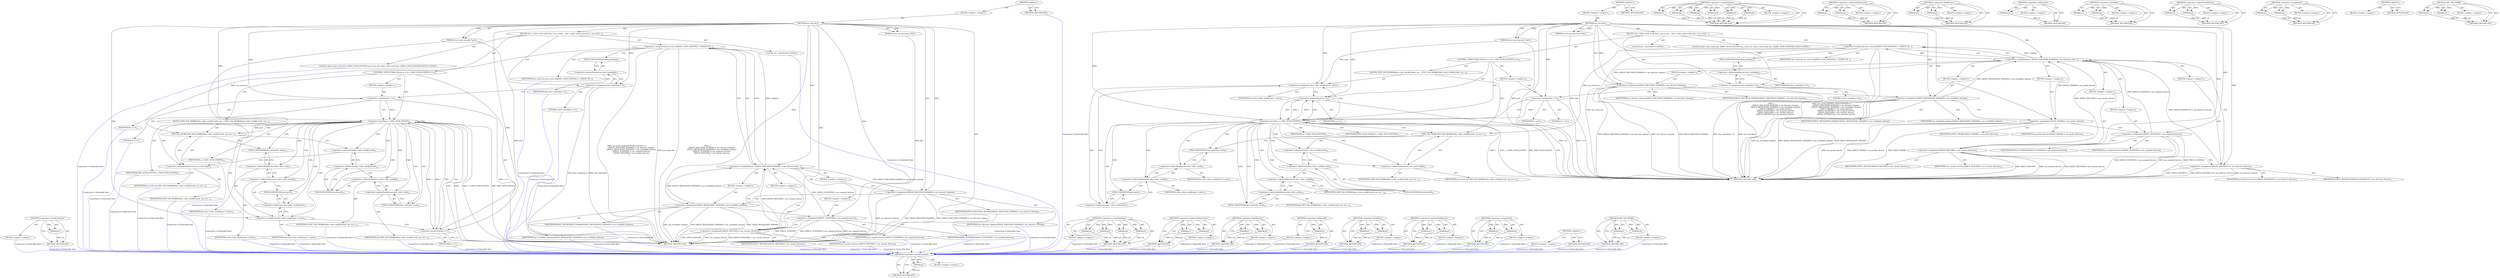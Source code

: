 digraph "INIT_SAS_WORK" {
vulnerable_127 [label=<(METHOD,&lt;operator&gt;.postIncrement)>];
vulnerable_128 [label=<(PARAM,p1)>];
vulnerable_129 [label=<(BLOCK,&lt;empty&gt;,&lt;empty&gt;)>];
vulnerable_130 [label=<(METHOD_RETURN,ANY)>];
vulnerable_6 [label=<(METHOD,&lt;global&gt;)<SUB>1</SUB>>];
vulnerable_7 [label=<(BLOCK,&lt;empty&gt;,&lt;empty&gt;)<SUB>1</SUB>>];
vulnerable_8 [label=<(METHOD,sas_init_disc)<SUB>1</SUB>>];
vulnerable_9 [label=<(PARAM,struct sas_discovery *disc)<SUB>1</SUB>>];
vulnerable_10 [label=<(PARAM,struct asd_sas_port *port)<SUB>1</SUB>>];
vulnerable_11 [label=<(BLOCK,{
	int i;

 	static const work_func_t sas_event...,{
	int i;

 	static const work_func_t sas_event...)<SUB>2</SUB>>];
vulnerable_12 [label="<(LOCAL,int i: int)<SUB>3</SUB>>"];
vulnerable_13 [label="<(LOCAL,static const work_func_t[DISC_NUM_EVENTS] sas_event_fns: static const work_func_t[DISC_NUM_EVENTS])<SUB>5</SUB>>"];
vulnerable_14 [label=<(&lt;operator&gt;.assignment,sas_event_fns[DISC_NUM_EVENTS] = {
 		[DISCE_DI...)<SUB>5</SUB>>];
vulnerable_15 [label=<(IDENTIFIER,sas_event_fns,sas_event_fns[DISC_NUM_EVENTS] = {
 		[DISCE_DI...)<SUB>5</SUB>>];
vulnerable_16 [label=<(&lt;operator&gt;.arrayInitializer,{
 		[DISCE_DISCOVER_DOMAIN] = sas_discover_dom...)<SUB>5</SUB>>];
vulnerable_17 [label=<(BLOCK,&lt;empty&gt;,&lt;empty&gt;)<SUB>6</SUB>>];
vulnerable_18 [label=<(&lt;operator&gt;.assignment,[DISCE_DISCOVER_DOMAIN] = sas_discover_domain)<SUB>6</SUB>>];
vulnerable_19 [label=<(IDENTIFIER,DISCE_DISCOVER_DOMAIN,[DISCE_DISCOVER_DOMAIN] = sas_discover_domain)<SUB>6</SUB>>];
vulnerable_20 [label=<(IDENTIFIER,sas_discover_domain,[DISCE_DISCOVER_DOMAIN] = sas_discover_domain)<SUB>6</SUB>>];
vulnerable_21 [label=<(BLOCK,&lt;empty&gt;,&lt;empty&gt;)<SUB>7</SUB>>];
vulnerable_22 [label=<(&lt;operator&gt;.assignment,[DISCE_REVALIDATE_DOMAIN] = sas_revalidate_domain)<SUB>7</SUB>>];
vulnerable_23 [label=<(IDENTIFIER,DISCE_REVALIDATE_DOMAIN,[DISCE_REVALIDATE_DOMAIN] = sas_revalidate_domain)<SUB>7</SUB>>];
vulnerable_24 [label=<(IDENTIFIER,sas_revalidate_domain,[DISCE_REVALIDATE_DOMAIN] = sas_revalidate_domain)<SUB>7</SUB>>];
vulnerable_25 [label=<(BLOCK,&lt;empty&gt;,&lt;empty&gt;)<SUB>8</SUB>>];
vulnerable_26 [label=<(&lt;operator&gt;.assignment,[DISCE_PROBE] = sas_probe_devices)<SUB>8</SUB>>];
vulnerable_27 [label=<(IDENTIFIER,DISCE_PROBE,[DISCE_PROBE] = sas_probe_devices)<SUB>8</SUB>>];
vulnerable_28 [label=<(IDENTIFIER,sas_probe_devices,[DISCE_PROBE] = sas_probe_devices)<SUB>8</SUB>>];
vulnerable_29 [label=<(BLOCK,&lt;empty&gt;,&lt;empty&gt;)<SUB>9</SUB>>];
vulnerable_30 [label=<(&lt;operator&gt;.assignment,[DISCE_SUSPEND] = sas_suspend_devices)<SUB>9</SUB>>];
vulnerable_31 [label=<(IDENTIFIER,DISCE_SUSPEND,[DISCE_SUSPEND] = sas_suspend_devices)<SUB>9</SUB>>];
vulnerable_32 [label=<(IDENTIFIER,sas_suspend_devices,[DISCE_SUSPEND] = sas_suspend_devices)<SUB>9</SUB>>];
vulnerable_33 [label=<(BLOCK,&lt;empty&gt;,&lt;empty&gt;)<SUB>10</SUB>>];
vulnerable_34 [label=<(&lt;operator&gt;.assignment,[DISCE_RESUME] = sas_resume_devices)<SUB>10</SUB>>];
vulnerable_35 [label=<(IDENTIFIER,DISCE_RESUME,[DISCE_RESUME] = sas_resume_devices)<SUB>10</SUB>>];
vulnerable_36 [label=<(IDENTIFIER,sas_resume_devices,[DISCE_RESUME] = sas_resume_devices)<SUB>10</SUB>>];
vulnerable_37 [label=<(BLOCK,&lt;empty&gt;,&lt;empty&gt;)<SUB>11</SUB>>];
vulnerable_38 [label=<(&lt;operator&gt;.assignment,[DISCE_DESTRUCT] = sas_destruct_devices)<SUB>11</SUB>>];
vulnerable_39 [label=<(IDENTIFIER,DISCE_DESTRUCT,[DISCE_DESTRUCT] = sas_destruct_devices)<SUB>11</SUB>>];
vulnerable_40 [label=<(IDENTIFIER,sas_destruct_devices,[DISCE_DESTRUCT] = sas_destruct_devices)<SUB>11</SUB>>];
vulnerable_41 [label=<(&lt;operator&gt;.assignment,disc-&gt;pending = 0)<SUB>14</SUB>>];
vulnerable_42 [label=<(&lt;operator&gt;.indirectFieldAccess,disc-&gt;pending)<SUB>14</SUB>>];
vulnerable_43 [label=<(IDENTIFIER,disc,disc-&gt;pending = 0)<SUB>14</SUB>>];
vulnerable_44 [label=<(FIELD_IDENTIFIER,pending,pending)<SUB>14</SUB>>];
vulnerable_45 [label=<(LITERAL,0,disc-&gt;pending = 0)<SUB>14</SUB>>];
vulnerable_46 [label=<(CONTROL_STRUCTURE,FOR,for (i = 0;i &lt; DISC_NUM_EVENTS;i++))<SUB>15</SUB>>];
vulnerable_47 [label=<(BLOCK,&lt;empty&gt;,&lt;empty&gt;)<SUB>15</SUB>>];
vulnerable_48 [label=<(&lt;operator&gt;.assignment,i = 0)<SUB>15</SUB>>];
vulnerable_49 [label=<(IDENTIFIER,i,i = 0)<SUB>15</SUB>>];
vulnerable_50 [label=<(LITERAL,0,i = 0)<SUB>15</SUB>>];
vulnerable_51 [label=<(&lt;operator&gt;.lessThan,i &lt; DISC_NUM_EVENTS)<SUB>15</SUB>>];
vulnerable_52 [label=<(IDENTIFIER,i,i &lt; DISC_NUM_EVENTS)<SUB>15</SUB>>];
vulnerable_53 [label=<(IDENTIFIER,DISC_NUM_EVENTS,i &lt; DISC_NUM_EVENTS)<SUB>15</SUB>>];
vulnerable_54 [label=<(&lt;operator&gt;.postIncrement,i++)<SUB>15</SUB>>];
vulnerable_55 [label=<(IDENTIFIER,i,i++)<SUB>15</SUB>>];
vulnerable_56 [label=<(BLOCK,{
		INIT_SAS_WORK(&amp;disc-&gt;disc_work[i].work, sas...,{
		INIT_SAS_WORK(&amp;disc-&gt;disc_work[i].work, sas...)<SUB>15</SUB>>];
vulnerable_57 [label=<(INIT_SAS_WORK,INIT_SAS_WORK(&amp;disc-&gt;disc_work[i].work, sas_eve...)<SUB>16</SUB>>];
vulnerable_58 [label=<(&lt;operator&gt;.addressOf,&amp;disc-&gt;disc_work[i].work)<SUB>16</SUB>>];
vulnerable_59 [label=<(&lt;operator&gt;.fieldAccess,disc-&gt;disc_work[i].work)<SUB>16</SUB>>];
vulnerable_60 [label=<(&lt;operator&gt;.indirectIndexAccess,disc-&gt;disc_work[i])<SUB>16</SUB>>];
vulnerable_61 [label=<(&lt;operator&gt;.indirectFieldAccess,disc-&gt;disc_work)<SUB>16</SUB>>];
vulnerable_62 [label=<(IDENTIFIER,disc,INIT_SAS_WORK(&amp;disc-&gt;disc_work[i].work, sas_eve...)<SUB>16</SUB>>];
vulnerable_63 [label=<(FIELD_IDENTIFIER,disc_work,disc_work)<SUB>16</SUB>>];
vulnerable_64 [label=<(IDENTIFIER,i,INIT_SAS_WORK(&amp;disc-&gt;disc_work[i].work, sas_eve...)<SUB>16</SUB>>];
vulnerable_65 [label=<(FIELD_IDENTIFIER,work,work)<SUB>16</SUB>>];
vulnerable_66 [label=<(&lt;operator&gt;.indirectIndexAccess,sas_event_fns[i])<SUB>16</SUB>>];
vulnerable_67 [label=<(IDENTIFIER,sas_event_fns,INIT_SAS_WORK(&amp;disc-&gt;disc_work[i].work, sas_eve...)<SUB>16</SUB>>];
vulnerable_68 [label=<(IDENTIFIER,i,INIT_SAS_WORK(&amp;disc-&gt;disc_work[i].work, sas_eve...)<SUB>16</SUB>>];
vulnerable_69 [label=<(&lt;operator&gt;.assignment,disc-&gt;disc_work[i].port = port)<SUB>17</SUB>>];
vulnerable_70 [label=<(&lt;operator&gt;.fieldAccess,disc-&gt;disc_work[i].port)<SUB>17</SUB>>];
vulnerable_71 [label=<(&lt;operator&gt;.indirectIndexAccess,disc-&gt;disc_work[i])<SUB>17</SUB>>];
vulnerable_72 [label=<(&lt;operator&gt;.indirectFieldAccess,disc-&gt;disc_work)<SUB>17</SUB>>];
vulnerable_73 [label=<(IDENTIFIER,disc,disc-&gt;disc_work[i].port = port)<SUB>17</SUB>>];
vulnerable_74 [label=<(FIELD_IDENTIFIER,disc_work,disc_work)<SUB>17</SUB>>];
vulnerable_75 [label=<(IDENTIFIER,i,disc-&gt;disc_work[i].port = port)<SUB>17</SUB>>];
vulnerable_76 [label=<(FIELD_IDENTIFIER,port,port)<SUB>17</SUB>>];
vulnerable_77 [label=<(IDENTIFIER,port,disc-&gt;disc_work[i].port = port)<SUB>17</SUB>>];
vulnerable_78 [label=<(METHOD_RETURN,void)<SUB>1</SUB>>];
vulnerable_80 [label=<(METHOD_RETURN,ANY)<SUB>1</SUB>>];
vulnerable_108 [label=<(METHOD,&lt;operator&gt;.arrayInitializer)>];
vulnerable_109 [label=<(PARAM,p1)>];
vulnerable_110 [label=<(PARAM,p2)>];
vulnerable_111 [label=<(PARAM,p3)>];
vulnerable_112 [label=<(PARAM,p4)>];
vulnerable_113 [label=<(PARAM,p5)>];
vulnerable_114 [label=<(PARAM,p6)>];
vulnerable_115 [label=<(BLOCK,&lt;empty&gt;,&lt;empty&gt;)>];
vulnerable_116 [label=<(METHOD_RETURN,ANY)>];
vulnerable_145 [label=<(METHOD,&lt;operator&gt;.indirectIndexAccess)>];
vulnerable_146 [label=<(PARAM,p1)>];
vulnerable_147 [label=<(PARAM,p2)>];
vulnerable_148 [label=<(BLOCK,&lt;empty&gt;,&lt;empty&gt;)>];
vulnerable_149 [label=<(METHOD_RETURN,ANY)>];
vulnerable_140 [label=<(METHOD,&lt;operator&gt;.fieldAccess)>];
vulnerable_141 [label=<(PARAM,p1)>];
vulnerable_142 [label=<(PARAM,p2)>];
vulnerable_143 [label=<(BLOCK,&lt;empty&gt;,&lt;empty&gt;)>];
vulnerable_144 [label=<(METHOD_RETURN,ANY)>];
vulnerable_136 [label=<(METHOD,&lt;operator&gt;.addressOf)>];
vulnerable_137 [label=<(PARAM,p1)>];
vulnerable_138 [label=<(BLOCK,&lt;empty&gt;,&lt;empty&gt;)>];
vulnerable_139 [label=<(METHOD_RETURN,ANY)>];
vulnerable_122 [label=<(METHOD,&lt;operator&gt;.lessThan)>];
vulnerable_123 [label=<(PARAM,p1)>];
vulnerable_124 [label=<(PARAM,p2)>];
vulnerable_125 [label=<(BLOCK,&lt;empty&gt;,&lt;empty&gt;)>];
vulnerable_126 [label=<(METHOD_RETURN,ANY)>];
vulnerable_117 [label=<(METHOD,&lt;operator&gt;.indirectFieldAccess)>];
vulnerable_118 [label=<(PARAM,p1)>];
vulnerable_119 [label=<(PARAM,p2)>];
vulnerable_120 [label=<(BLOCK,&lt;empty&gt;,&lt;empty&gt;)>];
vulnerable_121 [label=<(METHOD_RETURN,ANY)>];
vulnerable_103 [label=<(METHOD,&lt;operator&gt;.assignment)>];
vulnerable_104 [label=<(PARAM,p1)>];
vulnerable_105 [label=<(PARAM,p2)>];
vulnerable_106 [label=<(BLOCK,&lt;empty&gt;,&lt;empty&gt;)>];
vulnerable_107 [label=<(METHOD_RETURN,ANY)>];
vulnerable_97 [label=<(METHOD,&lt;global&gt;)<SUB>1</SUB>>];
vulnerable_98 [label=<(BLOCK,&lt;empty&gt;,&lt;empty&gt;)>];
vulnerable_99 [label=<(METHOD_RETURN,ANY)>];
vulnerable_131 [label=<(METHOD,INIT_SAS_WORK)>];
vulnerable_132 [label=<(PARAM,p1)>];
vulnerable_133 [label=<(PARAM,p2)>];
vulnerable_134 [label=<(BLOCK,&lt;empty&gt;,&lt;empty&gt;)>];
vulnerable_135 [label=<(METHOD_RETURN,ANY)>];
fixed_117 [label=<(METHOD,&lt;operator&gt;.postIncrement)>];
fixed_118 [label=<(PARAM,p1)>];
fixed_119 [label=<(BLOCK,&lt;empty&gt;,&lt;empty&gt;)>];
fixed_120 [label=<(METHOD_RETURN,ANY)>];
fixed_6 [label=<(METHOD,&lt;global&gt;)<SUB>1</SUB>>];
fixed_7 [label=<(BLOCK,&lt;empty&gt;,&lt;empty&gt;)<SUB>1</SUB>>];
fixed_8 [label=<(METHOD,sas_init_disc)<SUB>1</SUB>>];
fixed_9 [label=<(PARAM,struct sas_discovery *disc)<SUB>1</SUB>>];
fixed_10 [label=<(PARAM,struct asd_sas_port *port)<SUB>1</SUB>>];
fixed_11 [label=<(BLOCK,{
	int i;

 	static const work_func_t sas_event...,{
	int i;

 	static const work_func_t sas_event...)<SUB>2</SUB>>];
fixed_12 [label="<(LOCAL,int i: int)<SUB>3</SUB>>"];
fixed_13 [label="<(LOCAL,static const work_func_t[DISC_NUM_EVENTS] sas_event_fns: static const work_func_t[DISC_NUM_EVENTS])<SUB>5</SUB>>"];
fixed_14 [label=<(&lt;operator&gt;.assignment,sas_event_fns[DISC_NUM_EVENTS] = {
 		[DISCE_DI...)<SUB>5</SUB>>];
fixed_15 [label=<(IDENTIFIER,sas_event_fns,sas_event_fns[DISC_NUM_EVENTS] = {
 		[DISCE_DI...)<SUB>5</SUB>>];
fixed_16 [label=<(&lt;operator&gt;.arrayInitializer,{
 		[DISCE_DISCOVER_DOMAIN] = sas_discover_dom...)<SUB>5</SUB>>];
fixed_17 [label=<(BLOCK,&lt;empty&gt;,&lt;empty&gt;)<SUB>6</SUB>>];
fixed_18 [label=<(&lt;operator&gt;.assignment,[DISCE_DISCOVER_DOMAIN] = sas_discover_domain)<SUB>6</SUB>>];
fixed_19 [label=<(IDENTIFIER,DISCE_DISCOVER_DOMAIN,[DISCE_DISCOVER_DOMAIN] = sas_discover_domain)<SUB>6</SUB>>];
fixed_20 [label=<(IDENTIFIER,sas_discover_domain,[DISCE_DISCOVER_DOMAIN] = sas_discover_domain)<SUB>6</SUB>>];
fixed_21 [label=<(BLOCK,&lt;empty&gt;,&lt;empty&gt;)<SUB>7</SUB>>];
fixed_22 [label=<(&lt;operator&gt;.assignment,[DISCE_REVALIDATE_DOMAIN] = sas_revalidate_domain)<SUB>7</SUB>>];
fixed_23 [label=<(IDENTIFIER,DISCE_REVALIDATE_DOMAIN,[DISCE_REVALIDATE_DOMAIN] = sas_revalidate_domain)<SUB>7</SUB>>];
fixed_24 [label=<(IDENTIFIER,sas_revalidate_domain,[DISCE_REVALIDATE_DOMAIN] = sas_revalidate_domain)<SUB>7</SUB>>];
fixed_25 [label=<(BLOCK,&lt;empty&gt;,&lt;empty&gt;)<SUB>8</SUB>>];
fixed_26 [label=<(&lt;operator&gt;.assignment,[DISCE_SUSPEND] = sas_suspend_devices)<SUB>8</SUB>>];
fixed_27 [label=<(IDENTIFIER,DISCE_SUSPEND,[DISCE_SUSPEND] = sas_suspend_devices)<SUB>8</SUB>>];
fixed_28 [label=<(IDENTIFIER,sas_suspend_devices,[DISCE_SUSPEND] = sas_suspend_devices)<SUB>8</SUB>>];
fixed_29 [label=<(BLOCK,&lt;empty&gt;,&lt;empty&gt;)<SUB>9</SUB>>];
fixed_30 [label=<(&lt;operator&gt;.assignment,[DISCE_RESUME] = sas_resume_devices)<SUB>9</SUB>>];
fixed_31 [label=<(IDENTIFIER,DISCE_RESUME,[DISCE_RESUME] = sas_resume_devices)<SUB>9</SUB>>];
fixed_32 [label=<(IDENTIFIER,sas_resume_devices,[DISCE_RESUME] = sas_resume_devices)<SUB>9</SUB>>];
fixed_33 [label=<(&lt;operator&gt;.assignment,disc-&gt;pending = 0)<SUB>12</SUB>>];
fixed_34 [label=<(&lt;operator&gt;.indirectFieldAccess,disc-&gt;pending)<SUB>12</SUB>>];
fixed_35 [label=<(IDENTIFIER,disc,disc-&gt;pending = 0)<SUB>12</SUB>>];
fixed_36 [label=<(FIELD_IDENTIFIER,pending,pending)<SUB>12</SUB>>];
fixed_37 [label=<(LITERAL,0,disc-&gt;pending = 0)<SUB>12</SUB>>];
fixed_38 [label=<(CONTROL_STRUCTURE,FOR,for (i = 0;i &lt; DISC_NUM_EVENTS;i++))<SUB>13</SUB>>];
fixed_39 [label=<(BLOCK,&lt;empty&gt;,&lt;empty&gt;)<SUB>13</SUB>>];
fixed_40 [label=<(&lt;operator&gt;.assignment,i = 0)<SUB>13</SUB>>];
fixed_41 [label=<(IDENTIFIER,i,i = 0)<SUB>13</SUB>>];
fixed_42 [label=<(LITERAL,0,i = 0)<SUB>13</SUB>>];
fixed_43 [label=<(&lt;operator&gt;.lessThan,i &lt; DISC_NUM_EVENTS)<SUB>13</SUB>>];
fixed_44 [label=<(IDENTIFIER,i,i &lt; DISC_NUM_EVENTS)<SUB>13</SUB>>];
fixed_45 [label=<(IDENTIFIER,DISC_NUM_EVENTS,i &lt; DISC_NUM_EVENTS)<SUB>13</SUB>>];
fixed_46 [label=<(&lt;operator&gt;.postIncrement,i++)<SUB>13</SUB>>];
fixed_47 [label=<(IDENTIFIER,i,i++)<SUB>13</SUB>>];
fixed_48 [label=<(BLOCK,{
		INIT_SAS_WORK(&amp;disc-&gt;disc_work[i].work, sas...,{
		INIT_SAS_WORK(&amp;disc-&gt;disc_work[i].work, sas...)<SUB>13</SUB>>];
fixed_49 [label=<(INIT_SAS_WORK,INIT_SAS_WORK(&amp;disc-&gt;disc_work[i].work, sas_eve...)<SUB>14</SUB>>];
fixed_50 [label=<(&lt;operator&gt;.addressOf,&amp;disc-&gt;disc_work[i].work)<SUB>14</SUB>>];
fixed_51 [label=<(&lt;operator&gt;.fieldAccess,disc-&gt;disc_work[i].work)<SUB>14</SUB>>];
fixed_52 [label=<(&lt;operator&gt;.indirectIndexAccess,disc-&gt;disc_work[i])<SUB>14</SUB>>];
fixed_53 [label=<(&lt;operator&gt;.indirectFieldAccess,disc-&gt;disc_work)<SUB>14</SUB>>];
fixed_54 [label=<(IDENTIFIER,disc,INIT_SAS_WORK(&amp;disc-&gt;disc_work[i].work, sas_eve...)<SUB>14</SUB>>];
fixed_55 [label=<(FIELD_IDENTIFIER,disc_work,disc_work)<SUB>14</SUB>>];
fixed_56 [label=<(IDENTIFIER,i,INIT_SAS_WORK(&amp;disc-&gt;disc_work[i].work, sas_eve...)<SUB>14</SUB>>];
fixed_57 [label=<(FIELD_IDENTIFIER,work,work)<SUB>14</SUB>>];
fixed_58 [label=<(&lt;operator&gt;.indirectIndexAccess,sas_event_fns[i])<SUB>14</SUB>>];
fixed_59 [label=<(IDENTIFIER,sas_event_fns,INIT_SAS_WORK(&amp;disc-&gt;disc_work[i].work, sas_eve...)<SUB>14</SUB>>];
fixed_60 [label=<(IDENTIFIER,i,INIT_SAS_WORK(&amp;disc-&gt;disc_work[i].work, sas_eve...)<SUB>14</SUB>>];
fixed_61 [label=<(&lt;operator&gt;.assignment,disc-&gt;disc_work[i].port = port)<SUB>15</SUB>>];
fixed_62 [label=<(&lt;operator&gt;.fieldAccess,disc-&gt;disc_work[i].port)<SUB>15</SUB>>];
fixed_63 [label=<(&lt;operator&gt;.indirectIndexAccess,disc-&gt;disc_work[i])<SUB>15</SUB>>];
fixed_64 [label=<(&lt;operator&gt;.indirectFieldAccess,disc-&gt;disc_work)<SUB>15</SUB>>];
fixed_65 [label=<(IDENTIFIER,disc,disc-&gt;disc_work[i].port = port)<SUB>15</SUB>>];
fixed_66 [label=<(FIELD_IDENTIFIER,disc_work,disc_work)<SUB>15</SUB>>];
fixed_67 [label=<(IDENTIFIER,i,disc-&gt;disc_work[i].port = port)<SUB>15</SUB>>];
fixed_68 [label=<(FIELD_IDENTIFIER,port,port)<SUB>15</SUB>>];
fixed_69 [label=<(IDENTIFIER,port,disc-&gt;disc_work[i].port = port)<SUB>15</SUB>>];
fixed_70 [label=<(METHOD_RETURN,void)<SUB>1</SUB>>];
fixed_72 [label=<(METHOD_RETURN,ANY)<SUB>1</SUB>>];
fixed_100 [label=<(METHOD,&lt;operator&gt;.arrayInitializer)>];
fixed_101 [label=<(PARAM,p1)>];
fixed_102 [label=<(PARAM,p2)>];
fixed_103 [label=<(PARAM,p3)>];
fixed_104 [label=<(PARAM,p4)>];
fixed_105 [label=<(BLOCK,&lt;empty&gt;,&lt;empty&gt;)>];
fixed_106 [label=<(METHOD_RETURN,ANY)>];
fixed_135 [label=<(METHOD,&lt;operator&gt;.indirectIndexAccess)>];
fixed_136 [label=<(PARAM,p1)>];
fixed_137 [label=<(PARAM,p2)>];
fixed_138 [label=<(BLOCK,&lt;empty&gt;,&lt;empty&gt;)>];
fixed_139 [label=<(METHOD_RETURN,ANY)>];
fixed_130 [label=<(METHOD,&lt;operator&gt;.fieldAccess)>];
fixed_131 [label=<(PARAM,p1)>];
fixed_132 [label=<(PARAM,p2)>];
fixed_133 [label=<(BLOCK,&lt;empty&gt;,&lt;empty&gt;)>];
fixed_134 [label=<(METHOD_RETURN,ANY)>];
fixed_126 [label=<(METHOD,&lt;operator&gt;.addressOf)>];
fixed_127 [label=<(PARAM,p1)>];
fixed_128 [label=<(BLOCK,&lt;empty&gt;,&lt;empty&gt;)>];
fixed_129 [label=<(METHOD_RETURN,ANY)>];
fixed_112 [label=<(METHOD,&lt;operator&gt;.lessThan)>];
fixed_113 [label=<(PARAM,p1)>];
fixed_114 [label=<(PARAM,p2)>];
fixed_115 [label=<(BLOCK,&lt;empty&gt;,&lt;empty&gt;)>];
fixed_116 [label=<(METHOD_RETURN,ANY)>];
fixed_107 [label=<(METHOD,&lt;operator&gt;.indirectFieldAccess)>];
fixed_108 [label=<(PARAM,p1)>];
fixed_109 [label=<(PARAM,p2)>];
fixed_110 [label=<(BLOCK,&lt;empty&gt;,&lt;empty&gt;)>];
fixed_111 [label=<(METHOD_RETURN,ANY)>];
fixed_95 [label=<(METHOD,&lt;operator&gt;.assignment)>];
fixed_96 [label=<(PARAM,p1)>];
fixed_97 [label=<(PARAM,p2)>];
fixed_98 [label=<(BLOCK,&lt;empty&gt;,&lt;empty&gt;)>];
fixed_99 [label=<(METHOD_RETURN,ANY)>];
fixed_89 [label=<(METHOD,&lt;global&gt;)<SUB>1</SUB>>];
fixed_90 [label=<(BLOCK,&lt;empty&gt;,&lt;empty&gt;)>];
fixed_91 [label=<(METHOD_RETURN,ANY)>];
fixed_121 [label=<(METHOD,INIT_SAS_WORK)>];
fixed_122 [label=<(PARAM,p1)>];
fixed_123 [label=<(PARAM,p2)>];
fixed_124 [label=<(BLOCK,&lt;empty&gt;,&lt;empty&gt;)>];
fixed_125 [label=<(METHOD_RETURN,ANY)>];
vulnerable_127 -> vulnerable_128  [key=0, label="AST: "];
vulnerable_127 -> vulnerable_128  [key=1, label="DDG: "];
vulnerable_127 -> vulnerable_129  [key=0, label="AST: "];
vulnerable_127 -> vulnerable_130  [key=0, label="AST: "];
vulnerable_127 -> vulnerable_130  [key=1, label="CFG: "];
vulnerable_128 -> vulnerable_130  [key=0, label="DDG: p1"];
vulnerable_6 -> vulnerable_7  [key=0, label="AST: "];
vulnerable_6 -> vulnerable_80  [key=0, label="AST: "];
vulnerable_6 -> vulnerable_80  [key=1, label="CFG: "];
vulnerable_7 -> vulnerable_8  [key=0, label="AST: "];
vulnerable_8 -> vulnerable_9  [key=0, label="AST: "];
vulnerable_8 -> vulnerable_9  [key=1, label="DDG: "];
vulnerable_8 -> vulnerable_10  [key=0, label="AST: "];
vulnerable_8 -> vulnerable_10  [key=1, label="DDG: "];
vulnerable_8 -> vulnerable_11  [key=0, label="AST: "];
vulnerable_8 -> vulnerable_78  [key=0, label="AST: "];
vulnerable_8 -> vulnerable_18  [key=0, label="CFG: "];
vulnerable_8 -> vulnerable_18  [key=1, label="DDG: "];
vulnerable_8 -> vulnerable_41  [key=0, label="DDG: "];
vulnerable_8 -> vulnerable_16  [key=0, label="DDG: "];
vulnerable_8 -> vulnerable_48  [key=0, label="DDG: "];
vulnerable_8 -> vulnerable_51  [key=0, label="DDG: "];
vulnerable_8 -> vulnerable_54  [key=0, label="DDG: "];
vulnerable_8 -> vulnerable_69  [key=0, label="DDG: "];
vulnerable_8 -> vulnerable_22  [key=0, label="DDG: "];
vulnerable_8 -> vulnerable_26  [key=0, label="DDG: "];
vulnerable_8 -> vulnerable_30  [key=0, label="DDG: "];
vulnerable_8 -> vulnerable_34  [key=0, label="DDG: "];
vulnerable_8 -> vulnerable_38  [key=0, label="DDG: "];
vulnerable_9 -> vulnerable_78  [key=0, label="DDG: disc"];
vulnerable_10 -> vulnerable_78  [key=0, label="DDG: port"];
vulnerable_10 -> vulnerable_69  [key=0, label="DDG: port"];
vulnerable_11 -> vulnerable_12  [key=0, label="AST: "];
vulnerable_11 -> vulnerable_13  [key=0, label="AST: "];
vulnerable_11 -> vulnerable_14  [key=0, label="AST: "];
vulnerable_11 -> vulnerable_41  [key=0, label="AST: "];
vulnerable_11 -> vulnerable_46  [key=0, label="AST: "];
vulnerable_14 -> vulnerable_15  [key=0, label="AST: "];
vulnerable_14 -> vulnerable_16  [key=0, label="AST: "];
vulnerable_14 -> vulnerable_44  [key=0, label="CFG: "];
vulnerable_14 -> vulnerable_78  [key=0, label="DDG: sas_event_fns"];
vulnerable_14 -> vulnerable_78  [key=1, label="DDG: {
 		[DISCE_DISCOVER_DOMAIN] = sas_discover_domain,
 		[DISCE_REVALIDATE_DOMAIN] = sas_revalidate_domain,
		[DISCE_PROBE] = sas_probe_devices,
 		[DISCE_SUSPEND] = sas_suspend_devices,
 		[DISCE_RESUME] = sas_resume_devices,
		[DISCE_DESTRUCT] = sas_destruct_devices,
 	}"];
vulnerable_14 -> vulnerable_78  [key=2, label="DDG: sas_event_fns[DISC_NUM_EVENTS] = {
 		[DISCE_DISCOVER_DOMAIN] = sas_discover_domain,
 		[DISCE_REVALIDATE_DOMAIN] = sas_revalidate_domain,
		[DISCE_PROBE] = sas_probe_devices,
 		[DISCE_SUSPEND] = sas_suspend_devices,
 		[DISCE_RESUME] = sas_resume_devices,
		[DISCE_DESTRUCT] = sas_destruct_devices,
 	}"];
vulnerable_14 -> vulnerable_57  [key=0, label="DDG: sas_event_fns"];
vulnerable_16 -> vulnerable_17  [key=0, label="AST: "];
vulnerable_16 -> vulnerable_21  [key=0, label="AST: "];
vulnerable_16 -> vulnerable_25  [key=0, label="AST: "];
vulnerable_16 -> vulnerable_29  [key=0, label="AST: "];
vulnerable_16 -> vulnerable_33  [key=0, label="AST: "];
vulnerable_16 -> vulnerable_37  [key=0, label="AST: "];
vulnerable_16 -> vulnerable_14  [key=0, label="CFG: "];
vulnerable_16 -> vulnerable_14  [key=1, label="DDG: &lt;empty&gt;"];
vulnerable_16 -> vulnerable_14  [key=2, label="DDG: "];
vulnerable_17 -> vulnerable_18  [key=0, label="AST: "];
vulnerable_18 -> vulnerable_19  [key=0, label="AST: "];
vulnerable_18 -> vulnerable_20  [key=0, label="AST: "];
vulnerable_18 -> vulnerable_22  [key=0, label="CFG: "];
vulnerable_18 -> vulnerable_78  [key=0, label="DDG: DISCE_DISCOVER_DOMAIN"];
vulnerable_18 -> vulnerable_78  [key=1, label="DDG: [DISCE_DISCOVER_DOMAIN] = sas_discover_domain"];
vulnerable_18 -> vulnerable_78  [key=2, label="DDG: sas_discover_domain"];
vulnerable_18 -> vulnerable_16  [key=0, label="DDG: [DISCE_DISCOVER_DOMAIN] = sas_discover_domain"];
vulnerable_21 -> vulnerable_22  [key=0, label="AST: "];
vulnerable_22 -> vulnerable_23  [key=0, label="AST: "];
vulnerable_22 -> vulnerable_24  [key=0, label="AST: "];
vulnerable_22 -> vulnerable_26  [key=0, label="CFG: "];
vulnerable_22 -> vulnerable_78  [key=0, label="DDG: sas_revalidate_domain"];
vulnerable_22 -> vulnerable_78  [key=1, label="DDG: [DISCE_REVALIDATE_DOMAIN] = sas_revalidate_domain"];
vulnerable_22 -> vulnerable_78  [key=2, label="DDG: DISCE_REVALIDATE_DOMAIN"];
vulnerable_22 -> vulnerable_16  [key=0, label="DDG: [DISCE_REVALIDATE_DOMAIN] = sas_revalidate_domain"];
vulnerable_25 -> vulnerable_26  [key=0, label="AST: "];
vulnerable_26 -> vulnerable_27  [key=0, label="AST: "];
vulnerable_26 -> vulnerable_28  [key=0, label="AST: "];
vulnerable_26 -> vulnerable_30  [key=0, label="CFG: "];
vulnerable_26 -> vulnerable_78  [key=0, label="DDG: sas_probe_devices"];
vulnerable_26 -> vulnerable_78  [key=1, label="DDG: [DISCE_PROBE] = sas_probe_devices"];
vulnerable_26 -> vulnerable_78  [key=2, label="DDG: DISCE_PROBE"];
vulnerable_26 -> vulnerable_16  [key=0, label="DDG: [DISCE_PROBE] = sas_probe_devices"];
vulnerable_29 -> vulnerable_30  [key=0, label="AST: "];
vulnerable_30 -> vulnerable_31  [key=0, label="AST: "];
vulnerable_30 -> vulnerable_32  [key=0, label="AST: "];
vulnerable_30 -> vulnerable_34  [key=0, label="CFG: "];
vulnerable_30 -> vulnerable_78  [key=0, label="DDG: DISCE_SUSPEND"];
vulnerable_30 -> vulnerable_78  [key=1, label="DDG: [DISCE_SUSPEND] = sas_suspend_devices"];
vulnerable_30 -> vulnerable_78  [key=2, label="DDG: sas_suspend_devices"];
vulnerable_30 -> vulnerable_16  [key=0, label="DDG: [DISCE_SUSPEND] = sas_suspend_devices"];
vulnerable_33 -> vulnerable_34  [key=0, label="AST: "];
vulnerable_34 -> vulnerable_35  [key=0, label="AST: "];
vulnerable_34 -> vulnerable_36  [key=0, label="AST: "];
vulnerable_34 -> vulnerable_38  [key=0, label="CFG: "];
vulnerable_34 -> vulnerable_78  [key=0, label="DDG: sas_resume_devices"];
vulnerable_34 -> vulnerable_78  [key=1, label="DDG: [DISCE_RESUME] = sas_resume_devices"];
vulnerable_34 -> vulnerable_78  [key=2, label="DDG: DISCE_RESUME"];
vulnerable_34 -> vulnerable_16  [key=0, label="DDG: [DISCE_RESUME] = sas_resume_devices"];
vulnerable_37 -> vulnerable_38  [key=0, label="AST: "];
vulnerable_38 -> vulnerable_39  [key=0, label="AST: "];
vulnerable_38 -> vulnerable_40  [key=0, label="AST: "];
vulnerable_38 -> vulnerable_16  [key=0, label="CFG: "];
vulnerable_38 -> vulnerable_16  [key=1, label="DDG: [DISCE_DESTRUCT] = sas_destruct_devices"];
vulnerable_38 -> vulnerable_78  [key=0, label="DDG: DISCE_DESTRUCT"];
vulnerable_38 -> vulnerable_78  [key=1, label="DDG: [DISCE_DESTRUCT] = sas_destruct_devices"];
vulnerable_38 -> vulnerable_78  [key=2, label="DDG: sas_destruct_devices"];
vulnerable_41 -> vulnerable_42  [key=0, label="AST: "];
vulnerable_41 -> vulnerable_45  [key=0, label="AST: "];
vulnerable_41 -> vulnerable_48  [key=0, label="CFG: "];
vulnerable_41 -> vulnerable_78  [key=0, label="DDG: disc-&gt;pending"];
vulnerable_41 -> vulnerable_78  [key=1, label="DDG: disc-&gt;pending = 0"];
vulnerable_42 -> vulnerable_43  [key=0, label="AST: "];
vulnerable_42 -> vulnerable_44  [key=0, label="AST: "];
vulnerable_42 -> vulnerable_41  [key=0, label="CFG: "];
vulnerable_44 -> vulnerable_42  [key=0, label="CFG: "];
vulnerable_46 -> vulnerable_47  [key=0, label="AST: "];
vulnerable_46 -> vulnerable_51  [key=0, label="AST: "];
vulnerable_46 -> vulnerable_54  [key=0, label="AST: "];
vulnerable_46 -> vulnerable_56  [key=0, label="AST: "];
vulnerable_47 -> vulnerable_48  [key=0, label="AST: "];
vulnerable_48 -> vulnerable_49  [key=0, label="AST: "];
vulnerable_48 -> vulnerable_50  [key=0, label="AST: "];
vulnerable_48 -> vulnerable_51  [key=0, label="CFG: "];
vulnerable_48 -> vulnerable_51  [key=1, label="DDG: i"];
vulnerable_48 -> vulnerable_78  [key=0, label="DDG: i = 0"];
vulnerable_51 -> vulnerable_52  [key=0, label="AST: "];
vulnerable_51 -> vulnerable_53  [key=0, label="AST: "];
vulnerable_51 -> vulnerable_78  [key=0, label="CFG: "];
vulnerable_51 -> vulnerable_78  [key=1, label="DDG: i"];
vulnerable_51 -> vulnerable_78  [key=2, label="DDG: i &lt; DISC_NUM_EVENTS"];
vulnerable_51 -> vulnerable_78  [key=3, label="DDG: DISC_NUM_EVENTS"];
vulnerable_51 -> vulnerable_63  [key=0, label="CFG: "];
vulnerable_51 -> vulnerable_63  [key=1, label="CDG: "];
vulnerable_51 -> vulnerable_54  [key=0, label="DDG: i"];
vulnerable_51 -> vulnerable_54  [key=1, label="CDG: "];
vulnerable_51 -> vulnerable_58  [key=0, label="CDG: "];
vulnerable_51 -> vulnerable_60  [key=0, label="CDG: "];
vulnerable_51 -> vulnerable_61  [key=0, label="CDG: "];
vulnerable_51 -> vulnerable_51  [key=0, label="CDG: "];
vulnerable_51 -> vulnerable_57  [key=0, label="CDG: "];
vulnerable_51 -> vulnerable_66  [key=0, label="CDG: "];
vulnerable_51 -> vulnerable_71  [key=0, label="CDG: "];
vulnerable_51 -> vulnerable_72  [key=0, label="CDG: "];
vulnerable_51 -> vulnerable_69  [key=0, label="CDG: "];
vulnerable_51 -> vulnerable_70  [key=0, label="CDG: "];
vulnerable_51 -> vulnerable_74  [key=0, label="CDG: "];
vulnerable_51 -> vulnerable_76  [key=0, label="CDG: "];
vulnerable_51 -> vulnerable_65  [key=0, label="CDG: "];
vulnerable_51 -> vulnerable_59  [key=0, label="CDG: "];
vulnerable_54 -> vulnerable_55  [key=0, label="AST: "];
vulnerable_54 -> vulnerable_51  [key=0, label="CFG: "];
vulnerable_54 -> vulnerable_51  [key=1, label="DDG: i"];
vulnerable_54 -> vulnerable_78  [key=0, label="DDG: i++"];
vulnerable_56 -> vulnerable_57  [key=0, label="AST: "];
vulnerable_56 -> vulnerable_69  [key=0, label="AST: "];
vulnerable_57 -> vulnerable_58  [key=0, label="AST: "];
vulnerable_57 -> vulnerable_66  [key=0, label="AST: "];
vulnerable_57 -> vulnerable_74  [key=0, label="CFG: "];
vulnerable_58 -> vulnerable_59  [key=0, label="AST: "];
vulnerable_58 -> vulnerable_66  [key=0, label="CFG: "];
vulnerable_59 -> vulnerable_60  [key=0, label="AST: "];
vulnerable_59 -> vulnerable_65  [key=0, label="AST: "];
vulnerable_59 -> vulnerable_58  [key=0, label="CFG: "];
vulnerable_60 -> vulnerable_61  [key=0, label="AST: "];
vulnerable_60 -> vulnerable_64  [key=0, label="AST: "];
vulnerable_60 -> vulnerable_65  [key=0, label="CFG: "];
vulnerable_61 -> vulnerable_62  [key=0, label="AST: "];
vulnerable_61 -> vulnerable_63  [key=0, label="AST: "];
vulnerable_61 -> vulnerable_60  [key=0, label="CFG: "];
vulnerable_63 -> vulnerable_61  [key=0, label="CFG: "];
vulnerable_65 -> vulnerable_59  [key=0, label="CFG: "];
vulnerable_66 -> vulnerable_67  [key=0, label="AST: "];
vulnerable_66 -> vulnerable_68  [key=0, label="AST: "];
vulnerable_66 -> vulnerable_57  [key=0, label="CFG: "];
vulnerable_69 -> vulnerable_70  [key=0, label="AST: "];
vulnerable_69 -> vulnerable_77  [key=0, label="AST: "];
vulnerable_69 -> vulnerable_54  [key=0, label="CFG: "];
vulnerable_70 -> vulnerable_71  [key=0, label="AST: "];
vulnerable_70 -> vulnerable_76  [key=0, label="AST: "];
vulnerable_70 -> vulnerable_69  [key=0, label="CFG: "];
vulnerable_71 -> vulnerable_72  [key=0, label="AST: "];
vulnerable_71 -> vulnerable_75  [key=0, label="AST: "];
vulnerable_71 -> vulnerable_76  [key=0, label="CFG: "];
vulnerable_72 -> vulnerable_73  [key=0, label="AST: "];
vulnerable_72 -> vulnerable_74  [key=0, label="AST: "];
vulnerable_72 -> vulnerable_71  [key=0, label="CFG: "];
vulnerable_74 -> vulnerable_72  [key=0, label="CFG: "];
vulnerable_76 -> vulnerable_70  [key=0, label="CFG: "];
vulnerable_108 -> vulnerable_109  [key=0, label="AST: "];
vulnerable_108 -> vulnerable_109  [key=1, label="DDG: "];
vulnerable_108 -> vulnerable_115  [key=0, label="AST: "];
vulnerable_108 -> vulnerable_110  [key=0, label="AST: "];
vulnerable_108 -> vulnerable_110  [key=1, label="DDG: "];
vulnerable_108 -> vulnerable_116  [key=0, label="AST: "];
vulnerable_108 -> vulnerable_116  [key=1, label="CFG: "];
vulnerable_108 -> vulnerable_111  [key=0, label="AST: "];
vulnerable_108 -> vulnerable_111  [key=1, label="DDG: "];
vulnerable_108 -> vulnerable_112  [key=0, label="AST: "];
vulnerable_108 -> vulnerable_112  [key=1, label="DDG: "];
vulnerable_108 -> vulnerable_113  [key=0, label="AST: "];
vulnerable_108 -> vulnerable_113  [key=1, label="DDG: "];
vulnerable_108 -> vulnerable_114  [key=0, label="AST: "];
vulnerable_108 -> vulnerable_114  [key=1, label="DDG: "];
vulnerable_109 -> vulnerable_116  [key=0, label="DDG: p1"];
vulnerable_110 -> vulnerable_116  [key=0, label="DDG: p2"];
vulnerable_111 -> vulnerable_116  [key=0, label="DDG: p3"];
vulnerable_112 -> vulnerable_116  [key=0, label="DDG: p4"];
vulnerable_113 -> vulnerable_116  [key=0, label="DDG: p5"];
vulnerable_114 -> vulnerable_116  [key=0, label="DDG: p6"];
vulnerable_145 -> vulnerable_146  [key=0, label="AST: "];
vulnerable_145 -> vulnerable_146  [key=1, label="DDG: "];
vulnerable_145 -> vulnerable_148  [key=0, label="AST: "];
vulnerable_145 -> vulnerable_147  [key=0, label="AST: "];
vulnerable_145 -> vulnerable_147  [key=1, label="DDG: "];
vulnerable_145 -> vulnerable_149  [key=0, label="AST: "];
vulnerable_145 -> vulnerable_149  [key=1, label="CFG: "];
vulnerable_146 -> vulnerable_149  [key=0, label="DDG: p1"];
vulnerable_147 -> vulnerable_149  [key=0, label="DDG: p2"];
vulnerable_140 -> vulnerable_141  [key=0, label="AST: "];
vulnerable_140 -> vulnerable_141  [key=1, label="DDG: "];
vulnerable_140 -> vulnerable_143  [key=0, label="AST: "];
vulnerable_140 -> vulnerable_142  [key=0, label="AST: "];
vulnerable_140 -> vulnerable_142  [key=1, label="DDG: "];
vulnerable_140 -> vulnerable_144  [key=0, label="AST: "];
vulnerable_140 -> vulnerable_144  [key=1, label="CFG: "];
vulnerable_141 -> vulnerable_144  [key=0, label="DDG: p1"];
vulnerable_142 -> vulnerable_144  [key=0, label="DDG: p2"];
vulnerable_136 -> vulnerable_137  [key=0, label="AST: "];
vulnerable_136 -> vulnerable_137  [key=1, label="DDG: "];
vulnerable_136 -> vulnerable_138  [key=0, label="AST: "];
vulnerable_136 -> vulnerable_139  [key=0, label="AST: "];
vulnerable_136 -> vulnerable_139  [key=1, label="CFG: "];
vulnerable_137 -> vulnerable_139  [key=0, label="DDG: p1"];
vulnerable_122 -> vulnerable_123  [key=0, label="AST: "];
vulnerable_122 -> vulnerable_123  [key=1, label="DDG: "];
vulnerable_122 -> vulnerable_125  [key=0, label="AST: "];
vulnerable_122 -> vulnerable_124  [key=0, label="AST: "];
vulnerable_122 -> vulnerable_124  [key=1, label="DDG: "];
vulnerable_122 -> vulnerable_126  [key=0, label="AST: "];
vulnerable_122 -> vulnerable_126  [key=1, label="CFG: "];
vulnerable_123 -> vulnerable_126  [key=0, label="DDG: p1"];
vulnerable_124 -> vulnerable_126  [key=0, label="DDG: p2"];
vulnerable_117 -> vulnerable_118  [key=0, label="AST: "];
vulnerable_117 -> vulnerable_118  [key=1, label="DDG: "];
vulnerable_117 -> vulnerable_120  [key=0, label="AST: "];
vulnerable_117 -> vulnerable_119  [key=0, label="AST: "];
vulnerable_117 -> vulnerable_119  [key=1, label="DDG: "];
vulnerable_117 -> vulnerable_121  [key=0, label="AST: "];
vulnerable_117 -> vulnerable_121  [key=1, label="CFG: "];
vulnerable_118 -> vulnerable_121  [key=0, label="DDG: p1"];
vulnerable_119 -> vulnerable_121  [key=0, label="DDG: p2"];
vulnerable_103 -> vulnerable_104  [key=0, label="AST: "];
vulnerable_103 -> vulnerable_104  [key=1, label="DDG: "];
vulnerable_103 -> vulnerable_106  [key=0, label="AST: "];
vulnerable_103 -> vulnerable_105  [key=0, label="AST: "];
vulnerable_103 -> vulnerable_105  [key=1, label="DDG: "];
vulnerable_103 -> vulnerable_107  [key=0, label="AST: "];
vulnerable_103 -> vulnerable_107  [key=1, label="CFG: "];
vulnerable_104 -> vulnerable_107  [key=0, label="DDG: p1"];
vulnerable_105 -> vulnerable_107  [key=0, label="DDG: p2"];
vulnerable_97 -> vulnerable_98  [key=0, label="AST: "];
vulnerable_97 -> vulnerable_99  [key=0, label="AST: "];
vulnerable_97 -> vulnerable_99  [key=1, label="CFG: "];
vulnerable_131 -> vulnerable_132  [key=0, label="AST: "];
vulnerable_131 -> vulnerable_132  [key=1, label="DDG: "];
vulnerable_131 -> vulnerable_134  [key=0, label="AST: "];
vulnerable_131 -> vulnerable_133  [key=0, label="AST: "];
vulnerable_131 -> vulnerable_133  [key=1, label="DDG: "];
vulnerable_131 -> vulnerable_135  [key=0, label="AST: "];
vulnerable_131 -> vulnerable_135  [key=1, label="CFG: "];
vulnerable_132 -> vulnerable_135  [key=0, label="DDG: p1"];
vulnerable_133 -> vulnerable_135  [key=0, label="DDG: p2"];
fixed_117 -> fixed_118  [key=0, label="AST: "];
fixed_117 -> fixed_118  [key=1, label="DDG: "];
fixed_117 -> fixed_119  [key=0, label="AST: "];
fixed_117 -> fixed_120  [key=0, label="AST: "];
fixed_117 -> fixed_120  [key=1, label="CFG: "];
fixed_118 -> fixed_120  [key=0, label="DDG: p1"];
fixed_119 -> vulnerable_127  [color=blue, key=0, label="Connection to Vulnerable Root", penwidth="2.0", style=dashed];
fixed_120 -> vulnerable_127  [color=blue, key=0, label="Connection to Vulnerable Root", penwidth="2.0", style=dashed];
fixed_6 -> fixed_7  [key=0, label="AST: "];
fixed_6 -> fixed_72  [key=0, label="AST: "];
fixed_6 -> fixed_72  [key=1, label="CFG: "];
fixed_7 -> fixed_8  [key=0, label="AST: "];
fixed_8 -> fixed_9  [key=0, label="AST: "];
fixed_8 -> fixed_9  [key=1, label="DDG: "];
fixed_8 -> fixed_10  [key=0, label="AST: "];
fixed_8 -> fixed_10  [key=1, label="DDG: "];
fixed_8 -> fixed_11  [key=0, label="AST: "];
fixed_8 -> fixed_70  [key=0, label="AST: "];
fixed_8 -> fixed_18  [key=0, label="CFG: "];
fixed_8 -> fixed_18  [key=1, label="DDG: "];
fixed_8 -> fixed_33  [key=0, label="DDG: "];
fixed_8 -> fixed_16  [key=0, label="DDG: "];
fixed_8 -> fixed_40  [key=0, label="DDG: "];
fixed_8 -> fixed_43  [key=0, label="DDG: "];
fixed_8 -> fixed_46  [key=0, label="DDG: "];
fixed_8 -> fixed_61  [key=0, label="DDG: "];
fixed_8 -> fixed_22  [key=0, label="DDG: "];
fixed_8 -> fixed_26  [key=0, label="DDG: "];
fixed_8 -> fixed_30  [key=0, label="DDG: "];
fixed_9 -> fixed_70  [key=0, label="DDG: disc"];
fixed_10 -> fixed_70  [key=0, label="DDG: port"];
fixed_10 -> fixed_61  [key=0, label="DDG: port"];
fixed_11 -> fixed_12  [key=0, label="AST: "];
fixed_11 -> fixed_13  [key=0, label="AST: "];
fixed_11 -> fixed_14  [key=0, label="AST: "];
fixed_11 -> fixed_33  [key=0, label="AST: "];
fixed_11 -> fixed_38  [key=0, label="AST: "];
fixed_12 -> vulnerable_127  [color=blue, key=0, label="Connection to Vulnerable Root", penwidth="2.0", style=dashed];
fixed_13 -> vulnerable_127  [color=blue, key=0, label="Connection to Vulnerable Root", penwidth="2.0", style=dashed];
fixed_14 -> fixed_15  [key=0, label="AST: "];
fixed_14 -> fixed_16  [key=0, label="AST: "];
fixed_14 -> fixed_36  [key=0, label="CFG: "];
fixed_14 -> fixed_70  [key=0, label="DDG: sas_event_fns"];
fixed_14 -> fixed_70  [key=1, label="DDG: {
 		[DISCE_DISCOVER_DOMAIN] = sas_discover_domain,
 		[DISCE_REVALIDATE_DOMAIN] = sas_revalidate_domain,
 		[DISCE_SUSPEND] = sas_suspend_devices,
 		[DISCE_RESUME] = sas_resume_devices,
 	}"];
fixed_14 -> fixed_70  [key=2, label="DDG: sas_event_fns[DISC_NUM_EVENTS] = {
 		[DISCE_DISCOVER_DOMAIN] = sas_discover_domain,
 		[DISCE_REVALIDATE_DOMAIN] = sas_revalidate_domain,
 		[DISCE_SUSPEND] = sas_suspend_devices,
 		[DISCE_RESUME] = sas_resume_devices,
 	}"];
fixed_14 -> fixed_49  [key=0, label="DDG: sas_event_fns"];
fixed_15 -> vulnerable_127  [color=blue, key=0, label="Connection to Vulnerable Root", penwidth="2.0", style=dashed];
fixed_16 -> fixed_17  [key=0, label="AST: "];
fixed_16 -> fixed_21  [key=0, label="AST: "];
fixed_16 -> fixed_25  [key=0, label="AST: "];
fixed_16 -> fixed_29  [key=0, label="AST: "];
fixed_16 -> fixed_14  [key=0, label="CFG: "];
fixed_16 -> fixed_14  [key=1, label="DDG: &lt;empty&gt;"];
fixed_16 -> fixed_14  [key=2, label="DDG: "];
fixed_17 -> fixed_18  [key=0, label="AST: "];
fixed_18 -> fixed_19  [key=0, label="AST: "];
fixed_18 -> fixed_20  [key=0, label="AST: "];
fixed_18 -> fixed_22  [key=0, label="CFG: "];
fixed_18 -> fixed_70  [key=0, label="DDG: DISCE_DISCOVER_DOMAIN"];
fixed_18 -> fixed_70  [key=1, label="DDG: [DISCE_DISCOVER_DOMAIN] = sas_discover_domain"];
fixed_18 -> fixed_70  [key=2, label="DDG: sas_discover_domain"];
fixed_18 -> fixed_16  [key=0, label="DDG: [DISCE_DISCOVER_DOMAIN] = sas_discover_domain"];
fixed_19 -> vulnerable_127  [color=blue, key=0, label="Connection to Vulnerable Root", penwidth="2.0", style=dashed];
fixed_20 -> vulnerable_127  [color=blue, key=0, label="Connection to Vulnerable Root", penwidth="2.0", style=dashed];
fixed_21 -> fixed_22  [key=0, label="AST: "];
fixed_22 -> fixed_23  [key=0, label="AST: "];
fixed_22 -> fixed_24  [key=0, label="AST: "];
fixed_22 -> fixed_26  [key=0, label="CFG: "];
fixed_22 -> fixed_70  [key=0, label="DDG: sas_revalidate_domain"];
fixed_22 -> fixed_70  [key=1, label="DDG: [DISCE_REVALIDATE_DOMAIN] = sas_revalidate_domain"];
fixed_22 -> fixed_70  [key=2, label="DDG: DISCE_REVALIDATE_DOMAIN"];
fixed_22 -> fixed_16  [key=0, label="DDG: [DISCE_REVALIDATE_DOMAIN] = sas_revalidate_domain"];
fixed_23 -> vulnerable_127  [color=blue, key=0, label="Connection to Vulnerable Root", penwidth="2.0", style=dashed];
fixed_24 -> vulnerable_127  [color=blue, key=0, label="Connection to Vulnerable Root", penwidth="2.0", style=dashed];
fixed_25 -> fixed_26  [key=0, label="AST: "];
fixed_26 -> fixed_27  [key=0, label="AST: "];
fixed_26 -> fixed_28  [key=0, label="AST: "];
fixed_26 -> fixed_30  [key=0, label="CFG: "];
fixed_26 -> fixed_70  [key=0, label="DDG: DISCE_SUSPEND"];
fixed_26 -> fixed_70  [key=1, label="DDG: [DISCE_SUSPEND] = sas_suspend_devices"];
fixed_26 -> fixed_70  [key=2, label="DDG: sas_suspend_devices"];
fixed_26 -> fixed_16  [key=0, label="DDG: [DISCE_SUSPEND] = sas_suspend_devices"];
fixed_27 -> vulnerable_127  [color=blue, key=0, label="Connection to Vulnerable Root", penwidth="2.0", style=dashed];
fixed_28 -> vulnerable_127  [color=blue, key=0, label="Connection to Vulnerable Root", penwidth="2.0", style=dashed];
fixed_29 -> fixed_30  [key=0, label="AST: "];
fixed_30 -> fixed_31  [key=0, label="AST: "];
fixed_30 -> fixed_32  [key=0, label="AST: "];
fixed_30 -> fixed_16  [key=0, label="CFG: "];
fixed_30 -> fixed_16  [key=1, label="DDG: [DISCE_RESUME] = sas_resume_devices"];
fixed_30 -> fixed_70  [key=0, label="DDG: sas_resume_devices"];
fixed_30 -> fixed_70  [key=1, label="DDG: [DISCE_RESUME] = sas_resume_devices"];
fixed_30 -> fixed_70  [key=2, label="DDG: DISCE_RESUME"];
fixed_31 -> vulnerable_127  [color=blue, key=0, label="Connection to Vulnerable Root", penwidth="2.0", style=dashed];
fixed_32 -> vulnerable_127  [color=blue, key=0, label="Connection to Vulnerable Root", penwidth="2.0", style=dashed];
fixed_33 -> fixed_34  [key=0, label="AST: "];
fixed_33 -> fixed_37  [key=0, label="AST: "];
fixed_33 -> fixed_40  [key=0, label="CFG: "];
fixed_33 -> fixed_70  [key=0, label="DDG: disc-&gt;pending"];
fixed_33 -> fixed_70  [key=1, label="DDG: disc-&gt;pending = 0"];
fixed_34 -> fixed_35  [key=0, label="AST: "];
fixed_34 -> fixed_36  [key=0, label="AST: "];
fixed_34 -> fixed_33  [key=0, label="CFG: "];
fixed_35 -> vulnerable_127  [color=blue, key=0, label="Connection to Vulnerable Root", penwidth="2.0", style=dashed];
fixed_36 -> fixed_34  [key=0, label="CFG: "];
fixed_37 -> vulnerable_127  [color=blue, key=0, label="Connection to Vulnerable Root", penwidth="2.0", style=dashed];
fixed_38 -> fixed_39  [key=0, label="AST: "];
fixed_38 -> fixed_43  [key=0, label="AST: "];
fixed_38 -> fixed_46  [key=0, label="AST: "];
fixed_38 -> fixed_48  [key=0, label="AST: "];
fixed_39 -> fixed_40  [key=0, label="AST: "];
fixed_40 -> fixed_41  [key=0, label="AST: "];
fixed_40 -> fixed_42  [key=0, label="AST: "];
fixed_40 -> fixed_43  [key=0, label="CFG: "];
fixed_40 -> fixed_43  [key=1, label="DDG: i"];
fixed_40 -> fixed_70  [key=0, label="DDG: i = 0"];
fixed_41 -> vulnerable_127  [color=blue, key=0, label="Connection to Vulnerable Root", penwidth="2.0", style=dashed];
fixed_42 -> vulnerable_127  [color=blue, key=0, label="Connection to Vulnerable Root", penwidth="2.0", style=dashed];
fixed_43 -> fixed_44  [key=0, label="AST: "];
fixed_43 -> fixed_45  [key=0, label="AST: "];
fixed_43 -> fixed_70  [key=0, label="CFG: "];
fixed_43 -> fixed_70  [key=1, label="DDG: i"];
fixed_43 -> fixed_70  [key=2, label="DDG: i &lt; DISC_NUM_EVENTS"];
fixed_43 -> fixed_70  [key=3, label="DDG: DISC_NUM_EVENTS"];
fixed_43 -> fixed_55  [key=0, label="CFG: "];
fixed_43 -> fixed_55  [key=1, label="CDG: "];
fixed_43 -> fixed_46  [key=0, label="DDG: i"];
fixed_43 -> fixed_46  [key=1, label="CDG: "];
fixed_43 -> fixed_58  [key=0, label="CDG: "];
fixed_43 -> fixed_68  [key=0, label="CDG: "];
fixed_43 -> fixed_49  [key=0, label="CDG: "];
fixed_43 -> fixed_61  [key=0, label="CDG: "];
fixed_43 -> fixed_64  [key=0, label="CDG: "];
fixed_43 -> fixed_51  [key=0, label="CDG: "];
fixed_43 -> fixed_57  [key=0, label="CDG: "];
fixed_43 -> fixed_66  [key=0, label="CDG: "];
fixed_43 -> fixed_52  [key=0, label="CDG: "];
fixed_43 -> fixed_53  [key=0, label="CDG: "];
fixed_43 -> fixed_63  [key=0, label="CDG: "];
fixed_43 -> fixed_50  [key=0, label="CDG: "];
fixed_43 -> fixed_62  [key=0, label="CDG: "];
fixed_43 -> fixed_43  [key=0, label="CDG: "];
fixed_44 -> vulnerable_127  [color=blue, key=0, label="Connection to Vulnerable Root", penwidth="2.0", style=dashed];
fixed_45 -> vulnerable_127  [color=blue, key=0, label="Connection to Vulnerable Root", penwidth="2.0", style=dashed];
fixed_46 -> fixed_47  [key=0, label="AST: "];
fixed_46 -> fixed_43  [key=0, label="CFG: "];
fixed_46 -> fixed_43  [key=1, label="DDG: i"];
fixed_46 -> fixed_70  [key=0, label="DDG: i++"];
fixed_47 -> vulnerable_127  [color=blue, key=0, label="Connection to Vulnerable Root", penwidth="2.0", style=dashed];
fixed_48 -> fixed_49  [key=0, label="AST: "];
fixed_48 -> fixed_61  [key=0, label="AST: "];
fixed_49 -> fixed_50  [key=0, label="AST: "];
fixed_49 -> fixed_58  [key=0, label="AST: "];
fixed_49 -> fixed_66  [key=0, label="CFG: "];
fixed_50 -> fixed_51  [key=0, label="AST: "];
fixed_50 -> fixed_58  [key=0, label="CFG: "];
fixed_51 -> fixed_52  [key=0, label="AST: "];
fixed_51 -> fixed_57  [key=0, label="AST: "];
fixed_51 -> fixed_50  [key=0, label="CFG: "];
fixed_52 -> fixed_53  [key=0, label="AST: "];
fixed_52 -> fixed_56  [key=0, label="AST: "];
fixed_52 -> fixed_57  [key=0, label="CFG: "];
fixed_53 -> fixed_54  [key=0, label="AST: "];
fixed_53 -> fixed_55  [key=0, label="AST: "];
fixed_53 -> fixed_52  [key=0, label="CFG: "];
fixed_54 -> vulnerable_127  [color=blue, key=0, label="Connection to Vulnerable Root", penwidth="2.0", style=dashed];
fixed_55 -> fixed_53  [key=0, label="CFG: "];
fixed_56 -> vulnerable_127  [color=blue, key=0, label="Connection to Vulnerable Root", penwidth="2.0", style=dashed];
fixed_57 -> fixed_51  [key=0, label="CFG: "];
fixed_58 -> fixed_59  [key=0, label="AST: "];
fixed_58 -> fixed_60  [key=0, label="AST: "];
fixed_58 -> fixed_49  [key=0, label="CFG: "];
fixed_59 -> vulnerable_127  [color=blue, key=0, label="Connection to Vulnerable Root", penwidth="2.0", style=dashed];
fixed_60 -> vulnerable_127  [color=blue, key=0, label="Connection to Vulnerable Root", penwidth="2.0", style=dashed];
fixed_61 -> fixed_62  [key=0, label="AST: "];
fixed_61 -> fixed_69  [key=0, label="AST: "];
fixed_61 -> fixed_46  [key=0, label="CFG: "];
fixed_62 -> fixed_63  [key=0, label="AST: "];
fixed_62 -> fixed_68  [key=0, label="AST: "];
fixed_62 -> fixed_61  [key=0, label="CFG: "];
fixed_63 -> fixed_64  [key=0, label="AST: "];
fixed_63 -> fixed_67  [key=0, label="AST: "];
fixed_63 -> fixed_68  [key=0, label="CFG: "];
fixed_64 -> fixed_65  [key=0, label="AST: "];
fixed_64 -> fixed_66  [key=0, label="AST: "];
fixed_64 -> fixed_63  [key=0, label="CFG: "];
fixed_65 -> vulnerable_127  [color=blue, key=0, label="Connection to Vulnerable Root", penwidth="2.0", style=dashed];
fixed_66 -> fixed_64  [key=0, label="CFG: "];
fixed_67 -> vulnerable_127  [color=blue, key=0, label="Connection to Vulnerable Root", penwidth="2.0", style=dashed];
fixed_68 -> fixed_62  [key=0, label="CFG: "];
fixed_69 -> vulnerable_127  [color=blue, key=0, label="Connection to Vulnerable Root", penwidth="2.0", style=dashed];
fixed_70 -> vulnerable_127  [color=blue, key=0, label="Connection to Vulnerable Root", penwidth="2.0", style=dashed];
fixed_72 -> vulnerable_127  [color=blue, key=0, label="Connection to Vulnerable Root", penwidth="2.0", style=dashed];
fixed_100 -> fixed_101  [key=0, label="AST: "];
fixed_100 -> fixed_101  [key=1, label="DDG: "];
fixed_100 -> fixed_105  [key=0, label="AST: "];
fixed_100 -> fixed_102  [key=0, label="AST: "];
fixed_100 -> fixed_102  [key=1, label="DDG: "];
fixed_100 -> fixed_106  [key=0, label="AST: "];
fixed_100 -> fixed_106  [key=1, label="CFG: "];
fixed_100 -> fixed_103  [key=0, label="AST: "];
fixed_100 -> fixed_103  [key=1, label="DDG: "];
fixed_100 -> fixed_104  [key=0, label="AST: "];
fixed_100 -> fixed_104  [key=1, label="DDG: "];
fixed_101 -> fixed_106  [key=0, label="DDG: p1"];
fixed_102 -> fixed_106  [key=0, label="DDG: p2"];
fixed_103 -> fixed_106  [key=0, label="DDG: p3"];
fixed_104 -> fixed_106  [key=0, label="DDG: p4"];
fixed_105 -> vulnerable_127  [color=blue, key=0, label="Connection to Vulnerable Root", penwidth="2.0", style=dashed];
fixed_106 -> vulnerable_127  [color=blue, key=0, label="Connection to Vulnerable Root", penwidth="2.0", style=dashed];
fixed_135 -> fixed_136  [key=0, label="AST: "];
fixed_135 -> fixed_136  [key=1, label="DDG: "];
fixed_135 -> fixed_138  [key=0, label="AST: "];
fixed_135 -> fixed_137  [key=0, label="AST: "];
fixed_135 -> fixed_137  [key=1, label="DDG: "];
fixed_135 -> fixed_139  [key=0, label="AST: "];
fixed_135 -> fixed_139  [key=1, label="CFG: "];
fixed_136 -> fixed_139  [key=0, label="DDG: p1"];
fixed_137 -> fixed_139  [key=0, label="DDG: p2"];
fixed_138 -> vulnerable_127  [color=blue, key=0, label="Connection to Vulnerable Root", penwidth="2.0", style=dashed];
fixed_139 -> vulnerable_127  [color=blue, key=0, label="Connection to Vulnerable Root", penwidth="2.0", style=dashed];
fixed_130 -> fixed_131  [key=0, label="AST: "];
fixed_130 -> fixed_131  [key=1, label="DDG: "];
fixed_130 -> fixed_133  [key=0, label="AST: "];
fixed_130 -> fixed_132  [key=0, label="AST: "];
fixed_130 -> fixed_132  [key=1, label="DDG: "];
fixed_130 -> fixed_134  [key=0, label="AST: "];
fixed_130 -> fixed_134  [key=1, label="CFG: "];
fixed_131 -> fixed_134  [key=0, label="DDG: p1"];
fixed_132 -> fixed_134  [key=0, label="DDG: p2"];
fixed_133 -> vulnerable_127  [color=blue, key=0, label="Connection to Vulnerable Root", penwidth="2.0", style=dashed];
fixed_134 -> vulnerable_127  [color=blue, key=0, label="Connection to Vulnerable Root", penwidth="2.0", style=dashed];
fixed_126 -> fixed_127  [key=0, label="AST: "];
fixed_126 -> fixed_127  [key=1, label="DDG: "];
fixed_126 -> fixed_128  [key=0, label="AST: "];
fixed_126 -> fixed_129  [key=0, label="AST: "];
fixed_126 -> fixed_129  [key=1, label="CFG: "];
fixed_127 -> fixed_129  [key=0, label="DDG: p1"];
fixed_128 -> vulnerable_127  [color=blue, key=0, label="Connection to Vulnerable Root", penwidth="2.0", style=dashed];
fixed_129 -> vulnerable_127  [color=blue, key=0, label="Connection to Vulnerable Root", penwidth="2.0", style=dashed];
fixed_112 -> fixed_113  [key=0, label="AST: "];
fixed_112 -> fixed_113  [key=1, label="DDG: "];
fixed_112 -> fixed_115  [key=0, label="AST: "];
fixed_112 -> fixed_114  [key=0, label="AST: "];
fixed_112 -> fixed_114  [key=1, label="DDG: "];
fixed_112 -> fixed_116  [key=0, label="AST: "];
fixed_112 -> fixed_116  [key=1, label="CFG: "];
fixed_113 -> fixed_116  [key=0, label="DDG: p1"];
fixed_114 -> fixed_116  [key=0, label="DDG: p2"];
fixed_115 -> vulnerable_127  [color=blue, key=0, label="Connection to Vulnerable Root", penwidth="2.0", style=dashed];
fixed_116 -> vulnerable_127  [color=blue, key=0, label="Connection to Vulnerable Root", penwidth="2.0", style=dashed];
fixed_107 -> fixed_108  [key=0, label="AST: "];
fixed_107 -> fixed_108  [key=1, label="DDG: "];
fixed_107 -> fixed_110  [key=0, label="AST: "];
fixed_107 -> fixed_109  [key=0, label="AST: "];
fixed_107 -> fixed_109  [key=1, label="DDG: "];
fixed_107 -> fixed_111  [key=0, label="AST: "];
fixed_107 -> fixed_111  [key=1, label="CFG: "];
fixed_108 -> fixed_111  [key=0, label="DDG: p1"];
fixed_109 -> fixed_111  [key=0, label="DDG: p2"];
fixed_110 -> vulnerable_127  [color=blue, key=0, label="Connection to Vulnerable Root", penwidth="2.0", style=dashed];
fixed_111 -> vulnerable_127  [color=blue, key=0, label="Connection to Vulnerable Root", penwidth="2.0", style=dashed];
fixed_95 -> fixed_96  [key=0, label="AST: "];
fixed_95 -> fixed_96  [key=1, label="DDG: "];
fixed_95 -> fixed_98  [key=0, label="AST: "];
fixed_95 -> fixed_97  [key=0, label="AST: "];
fixed_95 -> fixed_97  [key=1, label="DDG: "];
fixed_95 -> fixed_99  [key=0, label="AST: "];
fixed_95 -> fixed_99  [key=1, label="CFG: "];
fixed_96 -> fixed_99  [key=0, label="DDG: p1"];
fixed_97 -> fixed_99  [key=0, label="DDG: p2"];
fixed_98 -> vulnerable_127  [color=blue, key=0, label="Connection to Vulnerable Root", penwidth="2.0", style=dashed];
fixed_99 -> vulnerable_127  [color=blue, key=0, label="Connection to Vulnerable Root", penwidth="2.0", style=dashed];
fixed_89 -> fixed_90  [key=0, label="AST: "];
fixed_89 -> fixed_91  [key=0, label="AST: "];
fixed_89 -> fixed_91  [key=1, label="CFG: "];
fixed_90 -> vulnerable_127  [color=blue, key=0, label="Connection to Vulnerable Root", penwidth="2.0", style=dashed];
fixed_91 -> vulnerable_127  [color=blue, key=0, label="Connection to Vulnerable Root", penwidth="2.0", style=dashed];
fixed_121 -> fixed_122  [key=0, label="AST: "];
fixed_121 -> fixed_122  [key=1, label="DDG: "];
fixed_121 -> fixed_124  [key=0, label="AST: "];
fixed_121 -> fixed_123  [key=0, label="AST: "];
fixed_121 -> fixed_123  [key=1, label="DDG: "];
fixed_121 -> fixed_125  [key=0, label="AST: "];
fixed_121 -> fixed_125  [key=1, label="CFG: "];
fixed_122 -> fixed_125  [key=0, label="DDG: p1"];
fixed_123 -> fixed_125  [key=0, label="DDG: p2"];
fixed_124 -> vulnerable_127  [color=blue, key=0, label="Connection to Vulnerable Root", penwidth="2.0", style=dashed];
fixed_125 -> vulnerable_127  [color=blue, key=0, label="Connection to Vulnerable Root", penwidth="2.0", style=dashed];
}
